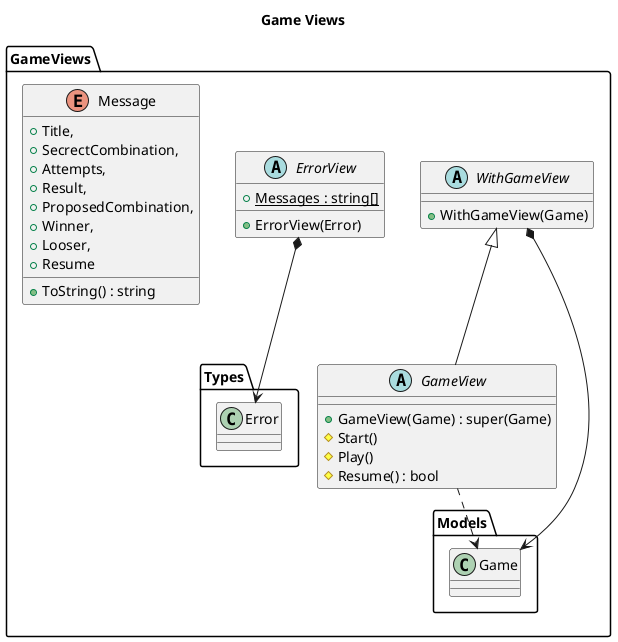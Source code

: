 @startuml GameView
title Game Views
namespace GameViews{
    abstract WithGameView{
        +WithGameView(Game)
    }
    WithGameView *--> Models.Game
    WithGameView <|-- GameView

    abstract GameView{
        +GameView(Game) : super(Game)
        #Start()
        #Play()
        #Resume() : bool
    }
    GameView ..> Models.Game

    abstract ErrorView{
        +{static}Messages : string[]
        +ErrorView(Error)
    }
    ErrorView *--> Types.Error

    enum Message{
        +Title,
        +SecrectCombination,
        +Attempts,
        +Result,
        +ProposedCombination,
        +Winner,
        +Looser,
        +Resume
        +ToString() : string
    }
}
@enduml